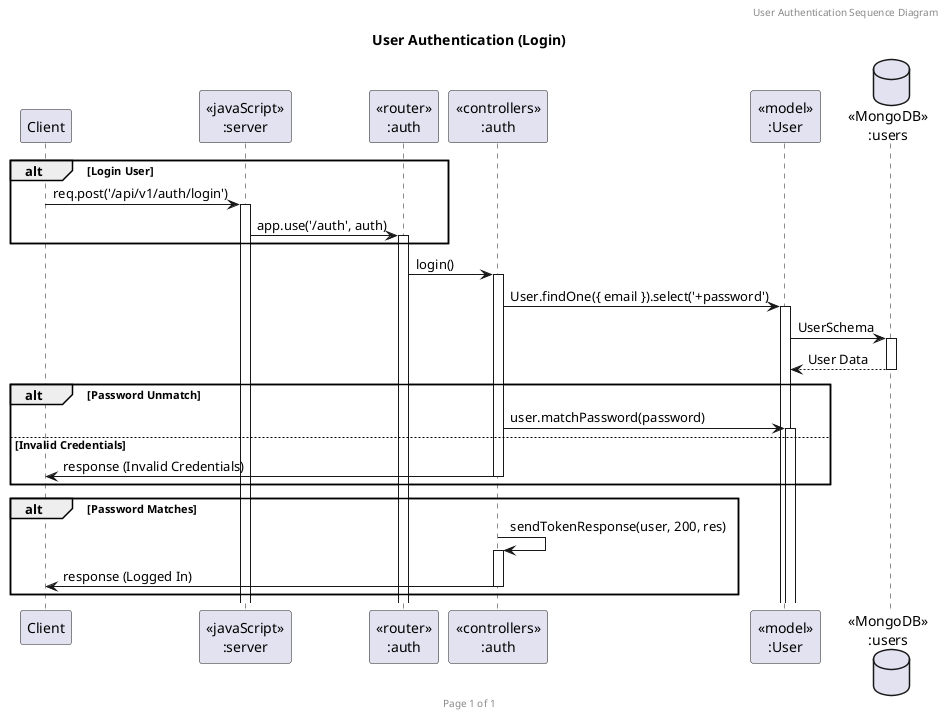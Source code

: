 @startuml user-authentication

header User Authentication Sequence Diagram
footer Page %page% of %lastpage%
title "User Authentication (Login)"

participant "Client" as client
participant "<<javaScript>>\n:server" as server
participant "<<router>>\n:auth" as routerAuth
participant "<<controllers>>\n:auth" as controllersAuth
participant "<<model>>\n:User" as modelUser
database "<<MongoDB>>\n:users" as UsersDatabase


alt Login User
    client->server ++: req.post('/api/v1/auth/login')
    server->routerAuth ++: app.use('/auth', auth)
end

routerAuth -> controllersAuth ++: login()
controllersAuth -> modelUser ++: User.findOne({ email }).select('+password')
modelUser -> UsersDatabase ++: UserSchema
UsersDatabase --> modelUser --: User Data
alt Password Unmatch
    controllersAuth -> modelUser ++: user.matchPassword(password)
else Invalid Credentials
    controllersAuth -> client --: response (Invalid Credentials)
end

alt Password Matches
    controllersAuth -> controllersAuth ++: sendTokenResponse(user, 200, res)
    controllersAuth -> client --: response (Logged In)
end


@enduml
